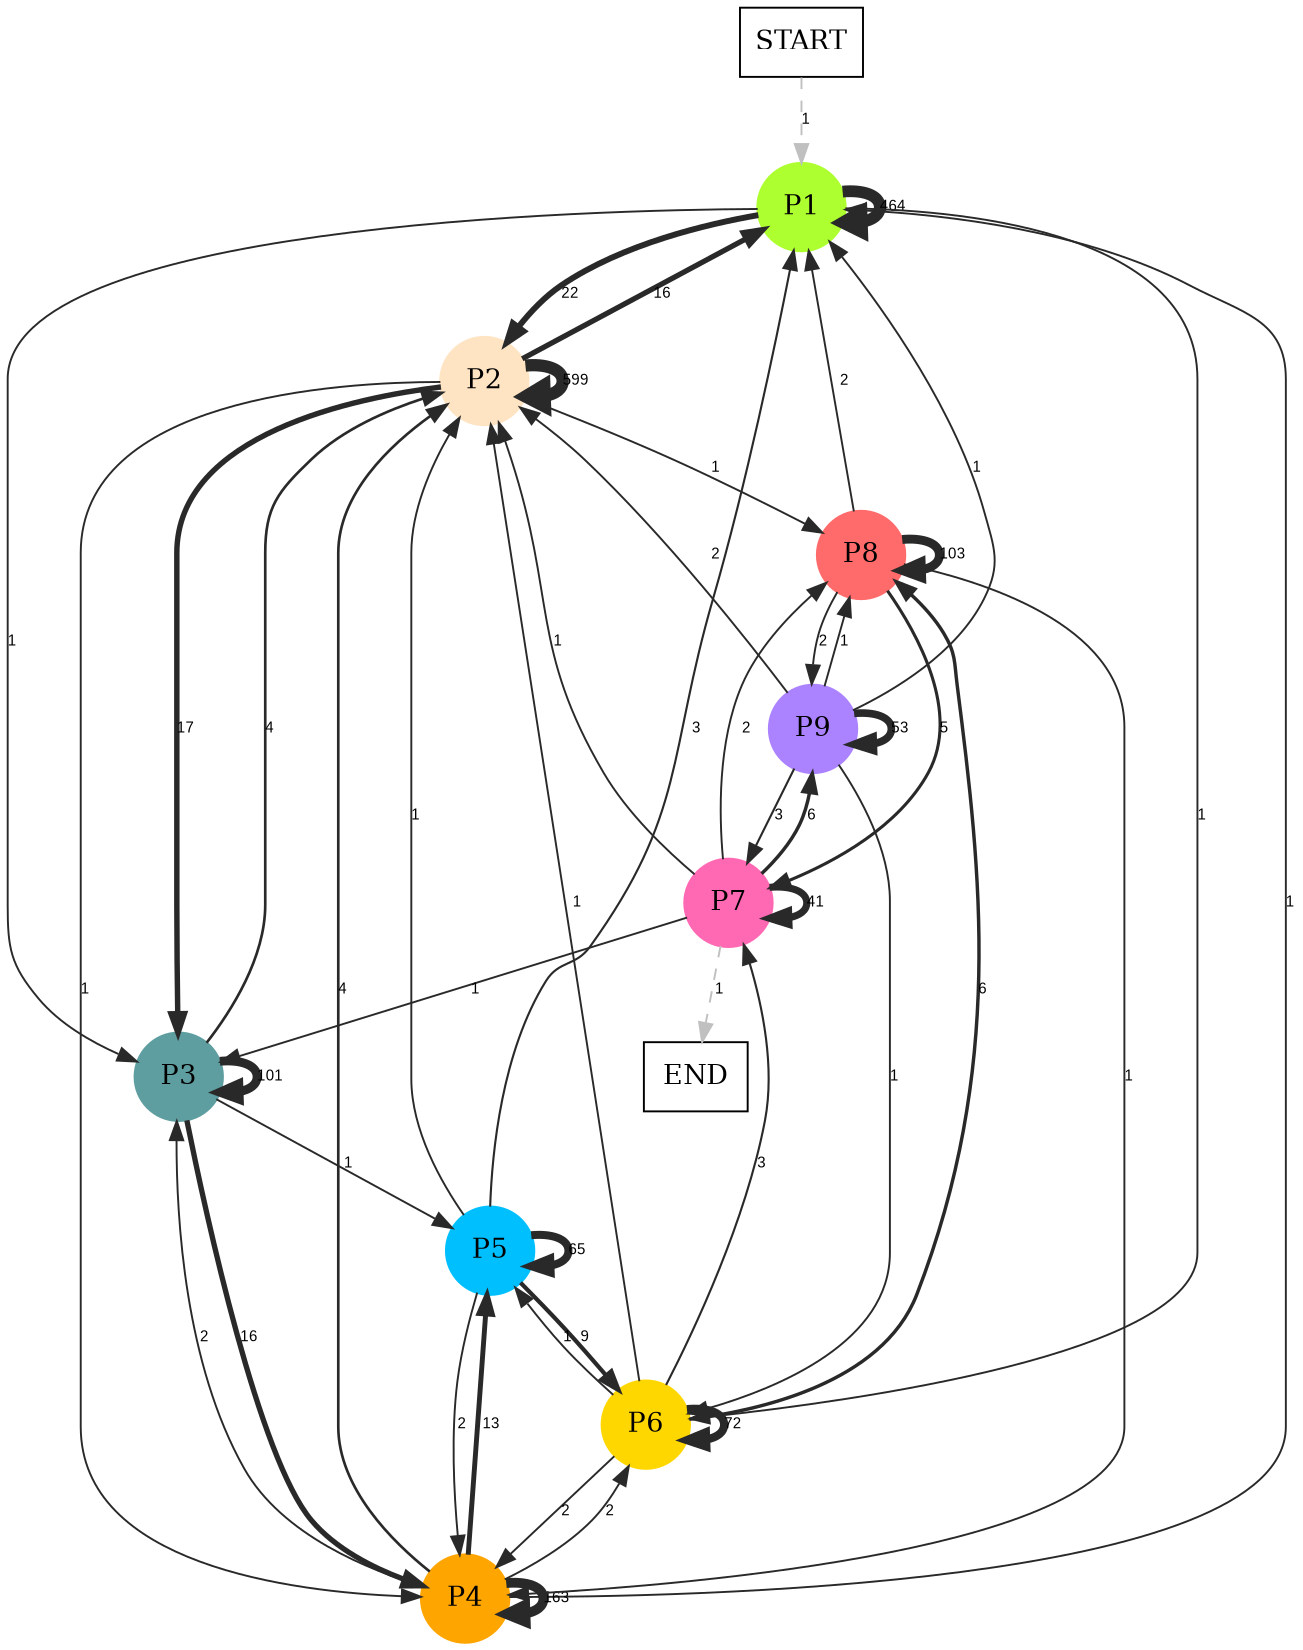 digraph graphname {
	dpi = 150
	size="16,11!";
	margin = 0;
"P1" [shape=circle, color=greenyellow, style=filled]"P2" [shape=circle, color=bisque, style=filled]"P3" [shape=circle, color=cadetblue, style=filled]"P4" [shape=circle, color=orange, style=filled]"P5" [shape=circle, color=deepskyblue, style=filled]"P6" [shape=circle, color=gold, style=filled]"P7" [shape=circle, color=hotpink, style=filled]"P8" [shape=circle, color=indianred1, style=filled]"P9" [shape=circle, color=mediumpurple1, style=filled]"START" [shape=box, fillcolor=white, style=filled, color=black]"END" [shape=box, fillcolor=white, style=filled, color=black]"P1" -> "P1" [ color=grey16 penwidth = "6.139884552226255"label ="464" labelfloat=false fontname="Arial" fontsize=8]
"P1" -> "P2" [ color=grey16 penwidth = "3.091042453358316"label ="22" labelfloat=false fontname="Arial" fontsize=8]
"P1" -> "P3" [ color=grey16 penwidth = "1"label ="1" labelfloat=false fontname="Arial" fontsize=8]
"P1" -> "P6" [ color=grey16 penwidth = "1"label ="1" labelfloat=false fontname="Arial" fontsize=8]
"P2" -> "P1" [ color=grey16 penwidth = "2.772588722239781"label ="16" labelfloat=false fontname="Arial" fontsize=8]
"P2" -> "P2" [ color=grey16 penwidth = "6.395261598115449"label ="599" labelfloat=false fontname="Arial" fontsize=8]
"P2" -> "P3" [ color=grey16 penwidth = "2.833213344056216"label ="17" labelfloat=false fontname="Arial" fontsize=8]
"P2" -> "P4" [ color=grey16 penwidth = "1"label ="1" labelfloat=false fontname="Arial" fontsize=8]
"P2" -> "P8" [ color=grey16 penwidth = "1"label ="1" labelfloat=false fontname="Arial" fontsize=8]
"P3" -> "P2" [ color=grey16 penwidth = "1.3862943611198906"label ="4" labelfloat=false fontname="Arial" fontsize=8]
"P3" -> "P3" [ color=grey16 penwidth = "4.61512051684126"label ="101" labelfloat=false fontname="Arial" fontsize=8]
"P3" -> "P4" [ color=grey16 penwidth = "2.772588722239781"label ="16" labelfloat=false fontname="Arial" fontsize=8]
"P3" -> "P5" [ color=grey16 penwidth = "1"label ="1" labelfloat=false fontname="Arial" fontsize=8]
"P4" -> "P1" [ color=grey16 penwidth = "1"label ="1" labelfloat=false fontname="Arial" fontsize=8]
"P4" -> "P2" [ color=grey16 penwidth = "1.3862943611198906"label ="4" labelfloat=false fontname="Arial" fontsize=8]
"P4" -> "P3" [ color=grey16 penwidth = "1"label ="2" labelfloat=false fontname="Arial" fontsize=8]
"P4" -> "P4" [ color=grey16 penwidth = "5.093750200806762"label ="163" labelfloat=false fontname="Arial" fontsize=8]
"P4" -> "P5" [ color=grey16 penwidth = "2.5649493574615367"label ="13" labelfloat=false fontname="Arial" fontsize=8]
"P4" -> "P6" [ color=grey16 penwidth = "1"label ="2" labelfloat=false fontname="Arial" fontsize=8]
"P5" -> "P1" [ color=grey16 penwidth = "1.0986122886681098"label ="3" labelfloat=false fontname="Arial" fontsize=8]
"P5" -> "P2" [ color=grey16 penwidth = "1"label ="1" labelfloat=false fontname="Arial" fontsize=8]
"P5" -> "P4" [ color=grey16 penwidth = "1"label ="2" labelfloat=false fontname="Arial" fontsize=8]
"P5" -> "P5" [ color=grey16 penwidth = "4.174387269895637"label ="65" labelfloat=false fontname="Arial" fontsize=8]
"P5" -> "P6" [ color=grey16 penwidth = "2.1972245773362196"label ="9" labelfloat=false fontname="Arial" fontsize=8]
"P6" -> "P2" [ color=grey16 penwidth = "1"label ="1" labelfloat=false fontname="Arial" fontsize=8]
"P6" -> "P4" [ color=grey16 penwidth = "1"label ="2" labelfloat=false fontname="Arial" fontsize=8]
"P6" -> "P5" [ color=grey16 penwidth = "1"label ="1" labelfloat=false fontname="Arial" fontsize=8]
"P6" -> "P6" [ color=grey16 penwidth = "4.276666119016055"label ="72" labelfloat=false fontname="Arial" fontsize=8]
"P6" -> "P7" [ color=grey16 penwidth = "1.0986122886681098"label ="3" labelfloat=false fontname="Arial" fontsize=8]
"P6" -> "P8" [ color=grey16 penwidth = "1.791759469228055"label ="6" labelfloat=false fontname="Arial" fontsize=8]
"P7" -> "P2" [ color=grey16 penwidth = "1"label ="1" labelfloat=false fontname="Arial" fontsize=8]
"P7" -> "P3" [ color=grey16 penwidth = "1"label ="1" labelfloat=false fontname="Arial" fontsize=8]
"P7" -> "P7" [ color=grey16 penwidth = "3.713572066704308"label ="41" labelfloat=false fontname="Arial" fontsize=8]
"P7" -> "P8" [ color=grey16 penwidth = "1"label ="2" labelfloat=false fontname="Arial" fontsize=8]
"P7" -> "P9" [ color=grey16 penwidth = "1.791759469228055"label ="6" labelfloat=false fontname="Arial" fontsize=8]
"P7" -> "END" [ style = dashed color=grey label ="1" labelfloat=false fontname="Arial" fontsize=8]
"P8" -> "P1" [ color=grey16 penwidth = "1"label ="2" labelfloat=false fontname="Arial" fontsize=8]
"P8" -> "P4" [ color=grey16 penwidth = "1"label ="1" labelfloat=false fontname="Arial" fontsize=8]
"P8" -> "P7" [ color=grey16 penwidth = "1.6094379124341003"label ="5" labelfloat=false fontname="Arial" fontsize=8]
"P8" -> "P8" [ color=grey16 penwidth = "4.634728988229636"label ="103" labelfloat=false fontname="Arial" fontsize=8]
"P8" -> "P9" [ color=grey16 penwidth = "1"label ="2" labelfloat=false fontname="Arial" fontsize=8]
"P9" -> "P1" [ color=grey16 penwidth = "1"label ="1" labelfloat=false fontname="Arial" fontsize=8]
"P9" -> "P2" [ color=grey16 penwidth = "1"label ="2" labelfloat=false fontname="Arial" fontsize=8]
"P9" -> "P6" [ color=grey16 penwidth = "1"label ="1" labelfloat=false fontname="Arial" fontsize=8]
"P9" -> "P7" [ color=grey16 penwidth = "1.0986122886681098"label ="3" labelfloat=false fontname="Arial" fontsize=8]
"P9" -> "P8" [ color=grey16 penwidth = "1"label ="1" labelfloat=false fontname="Arial" fontsize=8]
"P9" -> "P9" [ color=grey16 penwidth = "3.970291913552122"label ="53" labelfloat=false fontname="Arial" fontsize=8]
"START" -> "P1" [ style = dashed color=grey label ="1" labelfloat=false fontname="Arial" fontsize=8]
}